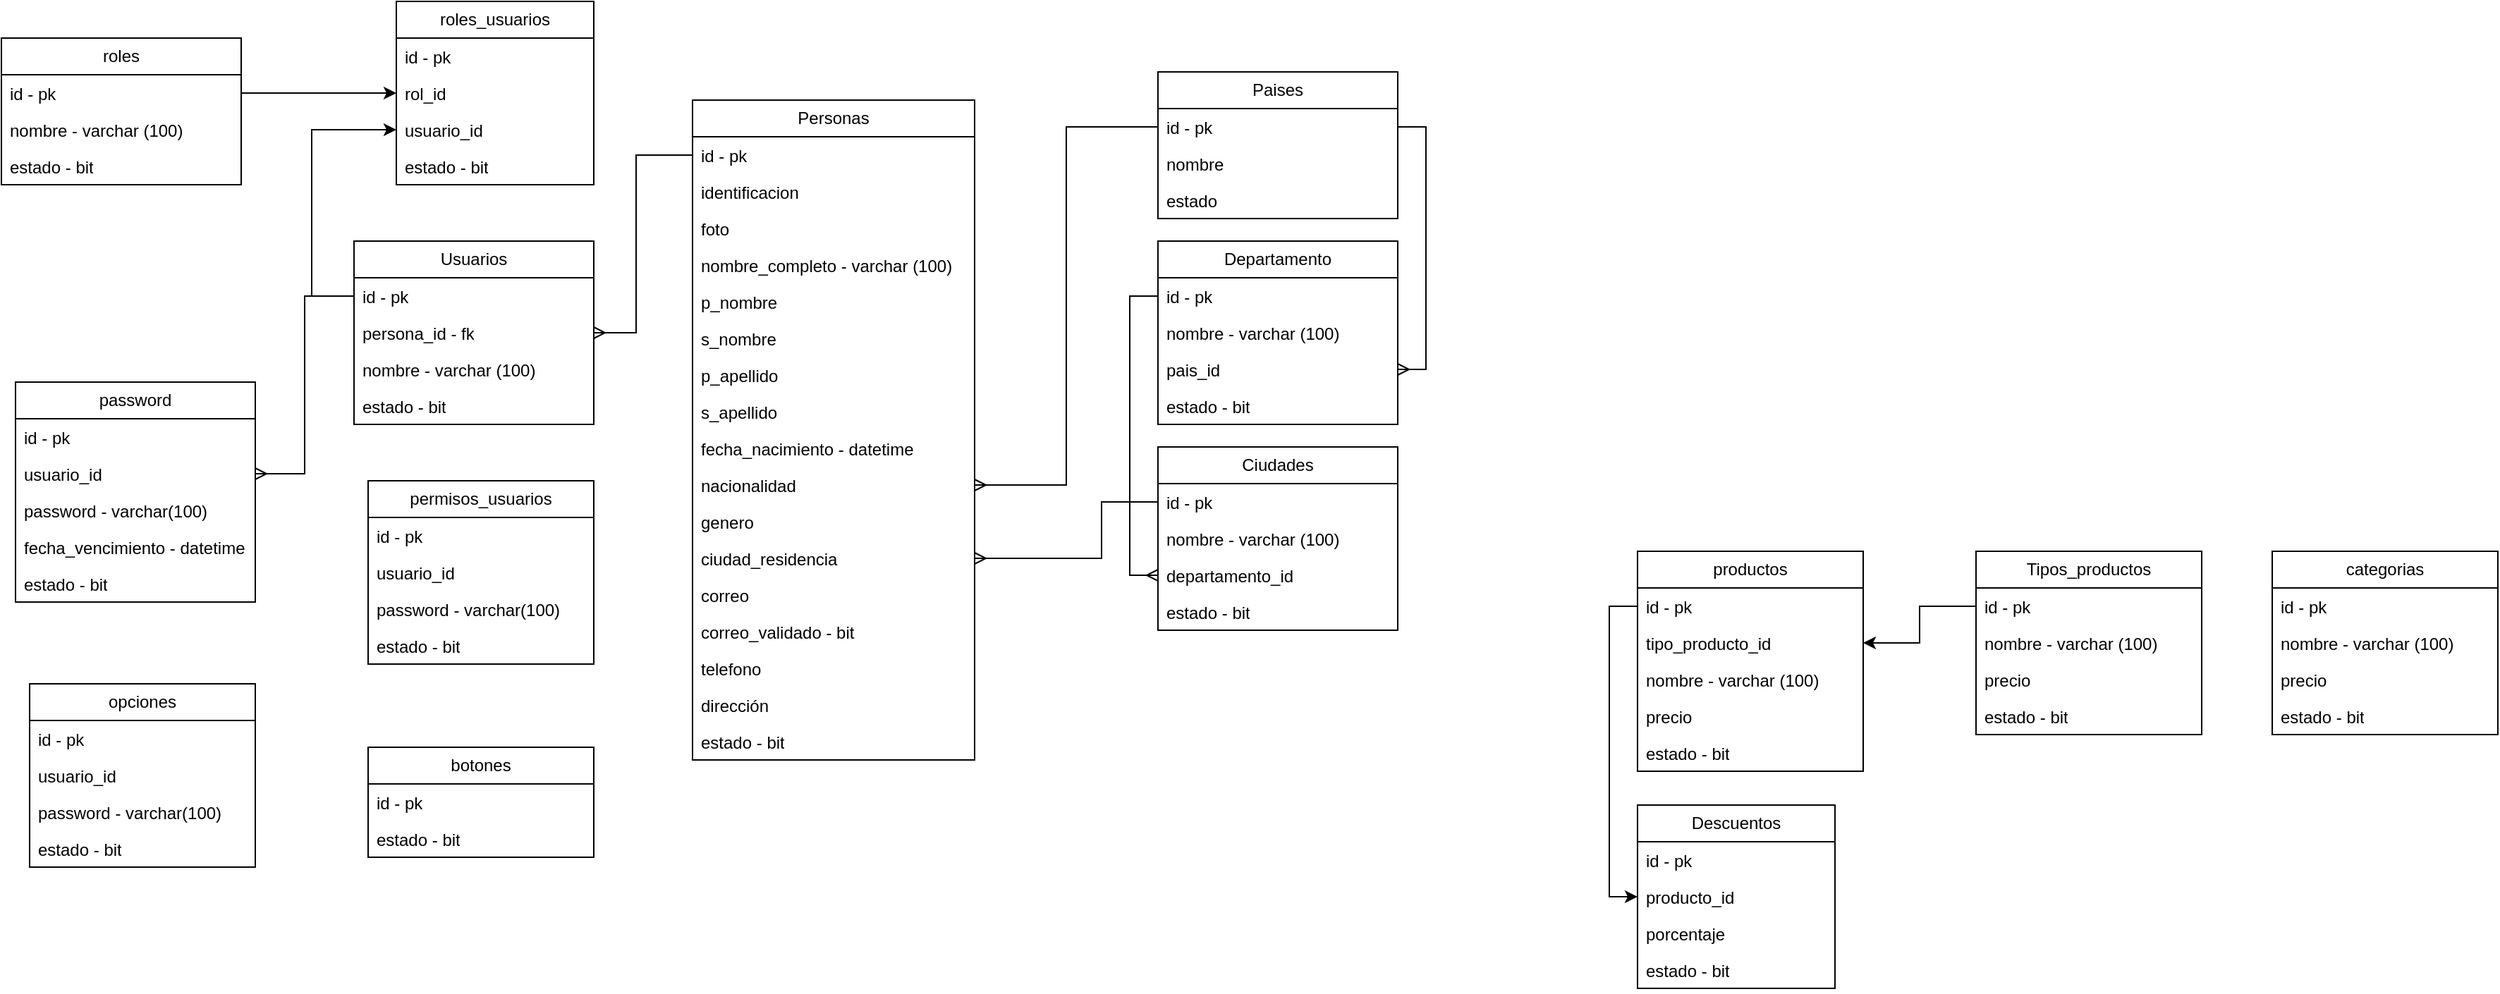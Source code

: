 <mxfile version="24.0.7" type="github">
  <diagram id="R2lEEEUBdFMjLlhIrx00" name="Page-1">
    <mxGraphModel dx="1791" dy="441" grid="1" gridSize="10" guides="1" tooltips="1" connect="1" arrows="1" fold="1" page="1" pageScale="1" pageWidth="850" pageHeight="1100" math="0" shadow="0" extFonts="Permanent Marker^https://fonts.googleapis.com/css?family=Permanent+Marker">
      <root>
        <mxCell id="0" />
        <mxCell id="1" parent="0" />
        <mxCell id="R0sUS7D7LVxIFOStDkQL-1" value="Usuarios" style="swimlane;fontStyle=0;childLayout=stackLayout;horizontal=1;startSize=26;fillColor=none;horizontalStack=0;resizeParent=1;resizeParentMax=0;resizeLast=0;collapsible=1;marginBottom=0;whiteSpace=wrap;html=1;" parent="1" vertex="1">
          <mxGeometry x="90" y="230" width="170" height="130" as="geometry" />
        </mxCell>
        <mxCell id="R0sUS7D7LVxIFOStDkQL-2" value="id - pk&amp;nbsp;" style="text;strokeColor=none;fillColor=none;align=left;verticalAlign=top;spacingLeft=4;spacingRight=4;overflow=hidden;rotatable=0;points=[[0,0.5],[1,0.5]];portConstraint=eastwest;whiteSpace=wrap;html=1;" parent="R0sUS7D7LVxIFOStDkQL-1" vertex="1">
          <mxGeometry y="26" width="170" height="26" as="geometry" />
        </mxCell>
        <mxCell id="R0sUS7D7LVxIFOStDkQL-13" value="persona_id - fk" style="text;strokeColor=none;fillColor=none;align=left;verticalAlign=top;spacingLeft=4;spacingRight=4;overflow=hidden;rotatable=0;points=[[0,0.5],[1,0.5]];portConstraint=eastwest;whiteSpace=wrap;html=1;" parent="R0sUS7D7LVxIFOStDkQL-1" vertex="1">
          <mxGeometry y="52" width="170" height="26" as="geometry" />
        </mxCell>
        <mxCell id="R0sUS7D7LVxIFOStDkQL-3" value="nombre - varchar (100&lt;span style=&quot;background-color: initial;&quot;&gt;)&lt;/span&gt;" style="text;strokeColor=none;fillColor=none;align=left;verticalAlign=top;spacingLeft=4;spacingRight=4;overflow=hidden;rotatable=0;points=[[0,0.5],[1,0.5]];portConstraint=eastwest;whiteSpace=wrap;html=1;" parent="R0sUS7D7LVxIFOStDkQL-1" vertex="1">
          <mxGeometry y="78" width="170" height="26" as="geometry" />
        </mxCell>
        <mxCell id="R0sUS7D7LVxIFOStDkQL-5" value="estado - bit" style="text;strokeColor=none;fillColor=none;align=left;verticalAlign=top;spacingLeft=4;spacingRight=4;overflow=hidden;rotatable=0;points=[[0,0.5],[1,0.5]];portConstraint=eastwest;whiteSpace=wrap;html=1;" parent="R0sUS7D7LVxIFOStDkQL-1" vertex="1">
          <mxGeometry y="104" width="170" height="26" as="geometry" />
        </mxCell>
        <mxCell id="R0sUS7D7LVxIFOStDkQL-6" value="Personas" style="swimlane;fontStyle=0;childLayout=stackLayout;horizontal=1;startSize=26;fillColor=none;horizontalStack=0;resizeParent=1;resizeParentMax=0;resizeLast=0;collapsible=1;marginBottom=0;whiteSpace=wrap;html=1;" parent="1" vertex="1">
          <mxGeometry x="330" y="130" width="200" height="468" as="geometry" />
        </mxCell>
        <mxCell id="R0sUS7D7LVxIFOStDkQL-7" value="id - pk&amp;nbsp;" style="text;strokeColor=none;fillColor=none;align=left;verticalAlign=top;spacingLeft=4;spacingRight=4;overflow=hidden;rotatable=0;points=[[0,0.5],[1,0.5]];portConstraint=eastwest;whiteSpace=wrap;html=1;" parent="R0sUS7D7LVxIFOStDkQL-6" vertex="1">
          <mxGeometry y="26" width="200" height="26" as="geometry" />
        </mxCell>
        <mxCell id="R0sUS7D7LVxIFOStDkQL-17" value="identificacion" style="text;strokeColor=none;fillColor=none;align=left;verticalAlign=top;spacingLeft=4;spacingRight=4;overflow=hidden;rotatable=0;points=[[0,0.5],[1,0.5]];portConstraint=eastwest;whiteSpace=wrap;html=1;" parent="R0sUS7D7LVxIFOStDkQL-6" vertex="1">
          <mxGeometry y="52" width="200" height="26" as="geometry" />
        </mxCell>
        <mxCell id="R0sUS7D7LVxIFOStDkQL-62" value="foto" style="text;strokeColor=none;fillColor=none;align=left;verticalAlign=top;spacingLeft=4;spacingRight=4;overflow=hidden;rotatable=0;points=[[0,0.5],[1,0.5]];portConstraint=eastwest;whiteSpace=wrap;html=1;" parent="R0sUS7D7LVxIFOStDkQL-6" vertex="1">
          <mxGeometry y="78" width="200" height="26" as="geometry" />
        </mxCell>
        <mxCell id="R0sUS7D7LVxIFOStDkQL-8" value="nombre_completo - varchar (100&lt;span style=&quot;background-color: initial;&quot;&gt;)&lt;/span&gt;" style="text;strokeColor=none;fillColor=none;align=left;verticalAlign=top;spacingLeft=4;spacingRight=4;overflow=hidden;rotatable=0;points=[[0,0.5],[1,0.5]];portConstraint=eastwest;whiteSpace=wrap;html=1;" parent="R0sUS7D7LVxIFOStDkQL-6" vertex="1">
          <mxGeometry y="104" width="200" height="26" as="geometry" />
        </mxCell>
        <mxCell id="R0sUS7D7LVxIFOStDkQL-64" value="p_nombre&amp;nbsp;" style="text;strokeColor=none;fillColor=none;align=left;verticalAlign=top;spacingLeft=4;spacingRight=4;overflow=hidden;rotatable=0;points=[[0,0.5],[1,0.5]];portConstraint=eastwest;whiteSpace=wrap;html=1;" parent="R0sUS7D7LVxIFOStDkQL-6" vertex="1">
          <mxGeometry y="130" width="200" height="26" as="geometry" />
        </mxCell>
        <mxCell id="R0sUS7D7LVxIFOStDkQL-65" value="s_nombre" style="text;strokeColor=none;fillColor=none;align=left;verticalAlign=top;spacingLeft=4;spacingRight=4;overflow=hidden;rotatable=0;points=[[0,0.5],[1,0.5]];portConstraint=eastwest;whiteSpace=wrap;html=1;" parent="R0sUS7D7LVxIFOStDkQL-6" vertex="1">
          <mxGeometry y="156" width="200" height="26" as="geometry" />
        </mxCell>
        <mxCell id="R0sUS7D7LVxIFOStDkQL-66" value="p_apellido" style="text;strokeColor=none;fillColor=none;align=left;verticalAlign=top;spacingLeft=4;spacingRight=4;overflow=hidden;rotatable=0;points=[[0,0.5],[1,0.5]];portConstraint=eastwest;whiteSpace=wrap;html=1;" parent="R0sUS7D7LVxIFOStDkQL-6" vertex="1">
          <mxGeometry y="182" width="200" height="26" as="geometry" />
        </mxCell>
        <mxCell id="R0sUS7D7LVxIFOStDkQL-67" value="s_apellido" style="text;strokeColor=none;fillColor=none;align=left;verticalAlign=top;spacingLeft=4;spacingRight=4;overflow=hidden;rotatable=0;points=[[0,0.5],[1,0.5]];portConstraint=eastwest;whiteSpace=wrap;html=1;" parent="R0sUS7D7LVxIFOStDkQL-6" vertex="1">
          <mxGeometry y="208" width="200" height="26" as="geometry" />
        </mxCell>
        <mxCell id="R0sUS7D7LVxIFOStDkQL-9" value="fecha_nacimiento - datetime" style="text;strokeColor=none;fillColor=none;align=left;verticalAlign=top;spacingLeft=4;spacingRight=4;overflow=hidden;rotatable=0;points=[[0,0.5],[1,0.5]];portConstraint=eastwest;whiteSpace=wrap;html=1;" parent="R0sUS7D7LVxIFOStDkQL-6" vertex="1">
          <mxGeometry y="234" width="200" height="26" as="geometry" />
        </mxCell>
        <mxCell id="R0sUS7D7LVxIFOStDkQL-20" value="&lt;div&gt;nacionalidad&lt;/div&gt;" style="text;strokeColor=none;fillColor=none;align=left;verticalAlign=top;spacingLeft=4;spacingRight=4;overflow=hidden;rotatable=0;points=[[0,0.5],[1,0.5]];portConstraint=eastwest;whiteSpace=wrap;html=1;" parent="R0sUS7D7LVxIFOStDkQL-6" vertex="1">
          <mxGeometry y="260" width="200" height="26" as="geometry" />
        </mxCell>
        <mxCell id="R0sUS7D7LVxIFOStDkQL-18" value="genero" style="text;strokeColor=none;fillColor=none;align=left;verticalAlign=top;spacingLeft=4;spacingRight=4;overflow=hidden;rotatable=0;points=[[0,0.5],[1,0.5]];portConstraint=eastwest;whiteSpace=wrap;html=1;" parent="R0sUS7D7LVxIFOStDkQL-6" vertex="1">
          <mxGeometry y="286" width="200" height="26" as="geometry" />
        </mxCell>
        <mxCell id="R0sUS7D7LVxIFOStDkQL-19" value="ciudad_residencia&lt;div&gt;&lt;br&gt;&lt;/div&gt;" style="text;strokeColor=none;fillColor=none;align=left;verticalAlign=top;spacingLeft=4;spacingRight=4;overflow=hidden;rotatable=0;points=[[0,0.5],[1,0.5]];portConstraint=eastwest;whiteSpace=wrap;html=1;" parent="R0sUS7D7LVxIFOStDkQL-6" vertex="1">
          <mxGeometry y="312" width="200" height="26" as="geometry" />
        </mxCell>
        <mxCell id="R0sUS7D7LVxIFOStDkQL-15" value="correo" style="text;strokeColor=none;fillColor=none;align=left;verticalAlign=top;spacingLeft=4;spacingRight=4;overflow=hidden;rotatable=0;points=[[0,0.5],[1,0.5]];portConstraint=eastwest;whiteSpace=wrap;html=1;" parent="R0sUS7D7LVxIFOStDkQL-6" vertex="1">
          <mxGeometry y="338" width="200" height="26" as="geometry" />
        </mxCell>
        <mxCell id="R0sUS7D7LVxIFOStDkQL-90" value="correo_validado - bit" style="text;strokeColor=none;fillColor=none;align=left;verticalAlign=top;spacingLeft=4;spacingRight=4;overflow=hidden;rotatable=0;points=[[0,0.5],[1,0.5]];portConstraint=eastwest;whiteSpace=wrap;html=1;" parent="R0sUS7D7LVxIFOStDkQL-6" vertex="1">
          <mxGeometry y="364" width="200" height="26" as="geometry" />
        </mxCell>
        <mxCell id="R0sUS7D7LVxIFOStDkQL-10" value="telefono" style="text;strokeColor=none;fillColor=none;align=left;verticalAlign=top;spacingLeft=4;spacingRight=4;overflow=hidden;rotatable=0;points=[[0,0.5],[1,0.5]];portConstraint=eastwest;whiteSpace=wrap;html=1;" parent="R0sUS7D7LVxIFOStDkQL-6" vertex="1">
          <mxGeometry y="390" width="200" height="26" as="geometry" />
        </mxCell>
        <mxCell id="R0sUS7D7LVxIFOStDkQL-16" value="dirección" style="text;strokeColor=none;fillColor=none;align=left;verticalAlign=top;spacingLeft=4;spacingRight=4;overflow=hidden;rotatable=0;points=[[0,0.5],[1,0.5]];portConstraint=eastwest;whiteSpace=wrap;html=1;" parent="R0sUS7D7LVxIFOStDkQL-6" vertex="1">
          <mxGeometry y="416" width="200" height="26" as="geometry" />
        </mxCell>
        <mxCell id="R0sUS7D7LVxIFOStDkQL-11" value="estado - bit" style="text;strokeColor=none;fillColor=none;align=left;verticalAlign=top;spacingLeft=4;spacingRight=4;overflow=hidden;rotatable=0;points=[[0,0.5],[1,0.5]];portConstraint=eastwest;whiteSpace=wrap;html=1;" parent="R0sUS7D7LVxIFOStDkQL-6" vertex="1">
          <mxGeometry y="442" width="200" height="26" as="geometry" />
        </mxCell>
        <mxCell id="R0sUS7D7LVxIFOStDkQL-14" style="edgeStyle=orthogonalEdgeStyle;rounded=0;orthogonalLoop=1;jettySize=auto;html=1;entryX=1;entryY=0.5;entryDx=0;entryDy=0;endArrow=ERmany;endFill=0;" parent="1" source="R0sUS7D7LVxIFOStDkQL-7" target="R0sUS7D7LVxIFOStDkQL-13" edge="1">
          <mxGeometry relative="1" as="geometry">
            <Array as="points">
              <mxPoint x="290" y="169" />
              <mxPoint x="290" y="295" />
            </Array>
          </mxGeometry>
        </mxCell>
        <mxCell id="R0sUS7D7LVxIFOStDkQL-21" value="Paises" style="swimlane;fontStyle=0;childLayout=stackLayout;horizontal=1;startSize=26;fillColor=none;horizontalStack=0;resizeParent=1;resizeParentMax=0;resizeLast=0;collapsible=1;marginBottom=0;whiteSpace=wrap;html=1;" parent="1" vertex="1">
          <mxGeometry x="660" y="110" width="170" height="104" as="geometry" />
        </mxCell>
        <mxCell id="R0sUS7D7LVxIFOStDkQL-22" value="id - pk&amp;nbsp;" style="text;strokeColor=none;fillColor=none;align=left;verticalAlign=top;spacingLeft=4;spacingRight=4;overflow=hidden;rotatable=0;points=[[0,0.5],[1,0.5]];portConstraint=eastwest;whiteSpace=wrap;html=1;" parent="R0sUS7D7LVxIFOStDkQL-21" vertex="1">
          <mxGeometry y="26" width="170" height="26" as="geometry" />
        </mxCell>
        <mxCell id="R0sUS7D7LVxIFOStDkQL-23" value="nombre" style="text;strokeColor=none;fillColor=none;align=left;verticalAlign=top;spacingLeft=4;spacingRight=4;overflow=hidden;rotatable=0;points=[[0,0.5],[1,0.5]];portConstraint=eastwest;whiteSpace=wrap;html=1;" parent="R0sUS7D7LVxIFOStDkQL-21" vertex="1">
          <mxGeometry y="52" width="170" height="26" as="geometry" />
        </mxCell>
        <mxCell id="R0sUS7D7LVxIFOStDkQL-24" value="estado" style="text;strokeColor=none;fillColor=none;align=left;verticalAlign=top;spacingLeft=4;spacingRight=4;overflow=hidden;rotatable=0;points=[[0,0.5],[1,0.5]];portConstraint=eastwest;whiteSpace=wrap;html=1;" parent="R0sUS7D7LVxIFOStDkQL-21" vertex="1">
          <mxGeometry y="78" width="170" height="26" as="geometry" />
        </mxCell>
        <mxCell id="R0sUS7D7LVxIFOStDkQL-39" value="Departamento" style="swimlane;fontStyle=0;childLayout=stackLayout;horizontal=1;startSize=26;fillColor=none;horizontalStack=0;resizeParent=1;resizeParentMax=0;resizeLast=0;collapsible=1;marginBottom=0;whiteSpace=wrap;html=1;" parent="1" vertex="1">
          <mxGeometry x="660" y="230" width="170" height="130" as="geometry" />
        </mxCell>
        <mxCell id="R0sUS7D7LVxIFOStDkQL-40" value="id - pk&amp;nbsp;" style="text;strokeColor=none;fillColor=none;align=left;verticalAlign=top;spacingLeft=4;spacingRight=4;overflow=hidden;rotatable=0;points=[[0,0.5],[1,0.5]];portConstraint=eastwest;whiteSpace=wrap;html=1;" parent="R0sUS7D7LVxIFOStDkQL-39" vertex="1">
          <mxGeometry y="26" width="170" height="26" as="geometry" />
        </mxCell>
        <mxCell id="R0sUS7D7LVxIFOStDkQL-42" value="nombre - varchar (100&lt;span style=&quot;background-color: initial;&quot;&gt;)&lt;/span&gt;" style="text;strokeColor=none;fillColor=none;align=left;verticalAlign=top;spacingLeft=4;spacingRight=4;overflow=hidden;rotatable=0;points=[[0,0.5],[1,0.5]];portConstraint=eastwest;whiteSpace=wrap;html=1;" parent="R0sUS7D7LVxIFOStDkQL-39" vertex="1">
          <mxGeometry y="52" width="170" height="26" as="geometry" />
        </mxCell>
        <mxCell id="R0sUS7D7LVxIFOStDkQL-43" value="pais_id" style="text;strokeColor=none;fillColor=none;align=left;verticalAlign=top;spacingLeft=4;spacingRight=4;overflow=hidden;rotatable=0;points=[[0,0.5],[1,0.5]];portConstraint=eastwest;whiteSpace=wrap;html=1;" parent="R0sUS7D7LVxIFOStDkQL-39" vertex="1">
          <mxGeometry y="78" width="170" height="26" as="geometry" />
        </mxCell>
        <mxCell id="R0sUS7D7LVxIFOStDkQL-44" value="estado - bit" style="text;strokeColor=none;fillColor=none;align=left;verticalAlign=top;spacingLeft=4;spacingRight=4;overflow=hidden;rotatable=0;points=[[0,0.5],[1,0.5]];portConstraint=eastwest;whiteSpace=wrap;html=1;" parent="R0sUS7D7LVxIFOStDkQL-39" vertex="1">
          <mxGeometry y="104" width="170" height="26" as="geometry" />
        </mxCell>
        <mxCell id="R0sUS7D7LVxIFOStDkQL-45" value="Tipos_productos" style="swimlane;fontStyle=0;childLayout=stackLayout;horizontal=1;startSize=26;fillColor=none;horizontalStack=0;resizeParent=1;resizeParentMax=0;resizeLast=0;collapsible=1;marginBottom=0;whiteSpace=wrap;html=1;" parent="1" vertex="1">
          <mxGeometry x="1240" y="450" width="160" height="130" as="geometry" />
        </mxCell>
        <mxCell id="R0sUS7D7LVxIFOStDkQL-46" value="id - pk&amp;nbsp;" style="text;strokeColor=none;fillColor=none;align=left;verticalAlign=top;spacingLeft=4;spacingRight=4;overflow=hidden;rotatable=0;points=[[0,0.5],[1,0.5]];portConstraint=eastwest;whiteSpace=wrap;html=1;" parent="R0sUS7D7LVxIFOStDkQL-45" vertex="1">
          <mxGeometry y="26" width="160" height="26" as="geometry" />
        </mxCell>
        <mxCell id="R0sUS7D7LVxIFOStDkQL-48" value="nombre - varchar (100&lt;span style=&quot;background-color: initial;&quot;&gt;)&lt;/span&gt;" style="text;strokeColor=none;fillColor=none;align=left;verticalAlign=top;spacingLeft=4;spacingRight=4;overflow=hidden;rotatable=0;points=[[0,0.5],[1,0.5]];portConstraint=eastwest;whiteSpace=wrap;html=1;" parent="R0sUS7D7LVxIFOStDkQL-45" vertex="1">
          <mxGeometry y="52" width="160" height="26" as="geometry" />
        </mxCell>
        <mxCell id="R0sUS7D7LVxIFOStDkQL-49" value="precio" style="text;strokeColor=none;fillColor=none;align=left;verticalAlign=top;spacingLeft=4;spacingRight=4;overflow=hidden;rotatable=0;points=[[0,0.5],[1,0.5]];portConstraint=eastwest;whiteSpace=wrap;html=1;" parent="R0sUS7D7LVxIFOStDkQL-45" vertex="1">
          <mxGeometry y="78" width="160" height="26" as="geometry" />
        </mxCell>
        <mxCell id="R0sUS7D7LVxIFOStDkQL-50" value="estado - bit" style="text;strokeColor=none;fillColor=none;align=left;verticalAlign=top;spacingLeft=4;spacingRight=4;overflow=hidden;rotatable=0;points=[[0,0.5],[1,0.5]];portConstraint=eastwest;whiteSpace=wrap;html=1;" parent="R0sUS7D7LVxIFOStDkQL-45" vertex="1">
          <mxGeometry y="104" width="160" height="26" as="geometry" />
        </mxCell>
        <mxCell id="R0sUS7D7LVxIFOStDkQL-51" value="Ciudades" style="swimlane;fontStyle=0;childLayout=stackLayout;horizontal=1;startSize=26;fillColor=none;horizontalStack=0;resizeParent=1;resizeParentMax=0;resizeLast=0;collapsible=1;marginBottom=0;whiteSpace=wrap;html=1;" parent="1" vertex="1">
          <mxGeometry x="660" y="376" width="170" height="130" as="geometry" />
        </mxCell>
        <mxCell id="R0sUS7D7LVxIFOStDkQL-52" value="id - pk&amp;nbsp;" style="text;strokeColor=none;fillColor=none;align=left;verticalAlign=top;spacingLeft=4;spacingRight=4;overflow=hidden;rotatable=0;points=[[0,0.5],[1,0.5]];portConstraint=eastwest;whiteSpace=wrap;html=1;" parent="R0sUS7D7LVxIFOStDkQL-51" vertex="1">
          <mxGeometry y="26" width="170" height="26" as="geometry" />
        </mxCell>
        <mxCell id="R0sUS7D7LVxIFOStDkQL-54" value="nombre - varchar (100&lt;span style=&quot;background-color: initial;&quot;&gt;)&lt;/span&gt;" style="text;strokeColor=none;fillColor=none;align=left;verticalAlign=top;spacingLeft=4;spacingRight=4;overflow=hidden;rotatable=0;points=[[0,0.5],[1,0.5]];portConstraint=eastwest;whiteSpace=wrap;html=1;" parent="R0sUS7D7LVxIFOStDkQL-51" vertex="1">
          <mxGeometry y="52" width="170" height="26" as="geometry" />
        </mxCell>
        <mxCell id="R0sUS7D7LVxIFOStDkQL-55" value="departamento_id" style="text;strokeColor=none;fillColor=none;align=left;verticalAlign=top;spacingLeft=4;spacingRight=4;overflow=hidden;rotatable=0;points=[[0,0.5],[1,0.5]];portConstraint=eastwest;whiteSpace=wrap;html=1;" parent="R0sUS7D7LVxIFOStDkQL-51" vertex="1">
          <mxGeometry y="78" width="170" height="26" as="geometry" />
        </mxCell>
        <mxCell id="R0sUS7D7LVxIFOStDkQL-56" value="estado - bit" style="text;strokeColor=none;fillColor=none;align=left;verticalAlign=top;spacingLeft=4;spacingRight=4;overflow=hidden;rotatable=0;points=[[0,0.5],[1,0.5]];portConstraint=eastwest;whiteSpace=wrap;html=1;" parent="R0sUS7D7LVxIFOStDkQL-51" vertex="1">
          <mxGeometry y="104" width="170" height="26" as="geometry" />
        </mxCell>
        <mxCell id="R0sUS7D7LVxIFOStDkQL-58" style="edgeStyle=orthogonalEdgeStyle;rounded=0;orthogonalLoop=1;jettySize=auto;html=1;entryX=1;entryY=0.5;entryDx=0;entryDy=0;endArrow=ERmany;endFill=0;" parent="1" source="R0sUS7D7LVxIFOStDkQL-22" target="R0sUS7D7LVxIFOStDkQL-43" edge="1">
          <mxGeometry relative="1" as="geometry">
            <Array as="points">
              <mxPoint x="850" y="149" />
              <mxPoint x="850" y="321" />
            </Array>
          </mxGeometry>
        </mxCell>
        <mxCell id="R0sUS7D7LVxIFOStDkQL-59" style="edgeStyle=orthogonalEdgeStyle;rounded=0;orthogonalLoop=1;jettySize=auto;html=1;entryX=0;entryY=0.5;entryDx=0;entryDy=0;endArrow=ERmany;endFill=0;" parent="1" source="R0sUS7D7LVxIFOStDkQL-40" target="R0sUS7D7LVxIFOStDkQL-55" edge="1">
          <mxGeometry relative="1" as="geometry" />
        </mxCell>
        <mxCell id="R0sUS7D7LVxIFOStDkQL-60" style="edgeStyle=orthogonalEdgeStyle;rounded=0;orthogonalLoop=1;jettySize=auto;html=1;entryX=1;entryY=0.5;entryDx=0;entryDy=0;endArrow=ERmany;endFill=0;" parent="1" source="R0sUS7D7LVxIFOStDkQL-22" target="R0sUS7D7LVxIFOStDkQL-20" edge="1">
          <mxGeometry relative="1" as="geometry" />
        </mxCell>
        <mxCell id="R0sUS7D7LVxIFOStDkQL-61" style="edgeStyle=orthogonalEdgeStyle;rounded=0;orthogonalLoop=1;jettySize=auto;html=1;entryX=1;entryY=0.5;entryDx=0;entryDy=0;endArrow=ERmany;endFill=0;" parent="1" source="R0sUS7D7LVxIFOStDkQL-52" target="R0sUS7D7LVxIFOStDkQL-19" edge="1">
          <mxGeometry relative="1" as="geometry">
            <Array as="points">
              <mxPoint x="620" y="415" />
              <mxPoint x="620" y="455" />
            </Array>
          </mxGeometry>
        </mxCell>
        <mxCell id="R0sUS7D7LVxIFOStDkQL-69" value="password" style="swimlane;fontStyle=0;childLayout=stackLayout;horizontal=1;startSize=26;fillColor=none;horizontalStack=0;resizeParent=1;resizeParentMax=0;resizeLast=0;collapsible=1;marginBottom=0;whiteSpace=wrap;html=1;" parent="1" vertex="1">
          <mxGeometry x="-150" y="330" width="170" height="156" as="geometry" />
        </mxCell>
        <mxCell id="R0sUS7D7LVxIFOStDkQL-70" value="id - pk&amp;nbsp;" style="text;strokeColor=none;fillColor=none;align=left;verticalAlign=top;spacingLeft=4;spacingRight=4;overflow=hidden;rotatable=0;points=[[0,0.5],[1,0.5]];portConstraint=eastwest;whiteSpace=wrap;html=1;" parent="R0sUS7D7LVxIFOStDkQL-69" vertex="1">
          <mxGeometry y="26" width="170" height="26" as="geometry" />
        </mxCell>
        <mxCell id="R0sUS7D7LVxIFOStDkQL-71" value="usuario_id" style="text;strokeColor=none;fillColor=none;align=left;verticalAlign=top;spacingLeft=4;spacingRight=4;overflow=hidden;rotatable=0;points=[[0,0.5],[1,0.5]];portConstraint=eastwest;whiteSpace=wrap;html=1;" parent="R0sUS7D7LVxIFOStDkQL-69" vertex="1">
          <mxGeometry y="52" width="170" height="26" as="geometry" />
        </mxCell>
        <mxCell id="R0sUS7D7LVxIFOStDkQL-73" value="password - varchar(100)" style="text;strokeColor=none;fillColor=none;align=left;verticalAlign=top;spacingLeft=4;spacingRight=4;overflow=hidden;rotatable=0;points=[[0,0.5],[1,0.5]];portConstraint=eastwest;whiteSpace=wrap;html=1;" parent="R0sUS7D7LVxIFOStDkQL-69" vertex="1">
          <mxGeometry y="78" width="170" height="26" as="geometry" />
        </mxCell>
        <mxCell id="R0sUS7D7LVxIFOStDkQL-76" value="fecha_vencimiento - datetime" style="text;strokeColor=none;fillColor=none;align=left;verticalAlign=top;spacingLeft=4;spacingRight=4;overflow=hidden;rotatable=0;points=[[0,0.5],[1,0.5]];portConstraint=eastwest;whiteSpace=wrap;html=1;" parent="R0sUS7D7LVxIFOStDkQL-69" vertex="1">
          <mxGeometry y="104" width="170" height="26" as="geometry" />
        </mxCell>
        <mxCell id="R0sUS7D7LVxIFOStDkQL-74" value="estado - bit" style="text;strokeColor=none;fillColor=none;align=left;verticalAlign=top;spacingLeft=4;spacingRight=4;overflow=hidden;rotatable=0;points=[[0,0.5],[1,0.5]];portConstraint=eastwest;whiteSpace=wrap;html=1;" parent="R0sUS7D7LVxIFOStDkQL-69" vertex="1">
          <mxGeometry y="130" width="170" height="26" as="geometry" />
        </mxCell>
        <mxCell id="R0sUS7D7LVxIFOStDkQL-75" style="edgeStyle=orthogonalEdgeStyle;rounded=0;orthogonalLoop=1;jettySize=auto;html=1;entryX=1;entryY=0.5;entryDx=0;entryDy=0;endArrow=ERmany;endFill=0;" parent="1" source="R0sUS7D7LVxIFOStDkQL-2" target="R0sUS7D7LVxIFOStDkQL-71" edge="1">
          <mxGeometry relative="1" as="geometry" />
        </mxCell>
        <mxCell id="R0sUS7D7LVxIFOStDkQL-77" value="roles" style="swimlane;fontStyle=0;childLayout=stackLayout;horizontal=1;startSize=26;fillColor=none;horizontalStack=0;resizeParent=1;resizeParentMax=0;resizeLast=0;collapsible=1;marginBottom=0;whiteSpace=wrap;html=1;" parent="1" vertex="1">
          <mxGeometry x="-160" y="86" width="170" height="104" as="geometry" />
        </mxCell>
        <mxCell id="R0sUS7D7LVxIFOStDkQL-78" value="id - pk&amp;nbsp;" style="text;strokeColor=none;fillColor=none;align=left;verticalAlign=top;spacingLeft=4;spacingRight=4;overflow=hidden;rotatable=0;points=[[0,0.5],[1,0.5]];portConstraint=eastwest;whiteSpace=wrap;html=1;" parent="R0sUS7D7LVxIFOStDkQL-77" vertex="1">
          <mxGeometry y="26" width="170" height="26" as="geometry" />
        </mxCell>
        <mxCell id="R0sUS7D7LVxIFOStDkQL-80" value="nombre - varchar (100&lt;span style=&quot;background-color: initial;&quot;&gt;)&lt;/span&gt;" style="text;strokeColor=none;fillColor=none;align=left;verticalAlign=top;spacingLeft=4;spacingRight=4;overflow=hidden;rotatable=0;points=[[0,0.5],[1,0.5]];portConstraint=eastwest;whiteSpace=wrap;html=1;" parent="R0sUS7D7LVxIFOStDkQL-77" vertex="1">
          <mxGeometry y="52" width="170" height="26" as="geometry" />
        </mxCell>
        <mxCell id="R0sUS7D7LVxIFOStDkQL-81" value="estado - bit" style="text;strokeColor=none;fillColor=none;align=left;verticalAlign=top;spacingLeft=4;spacingRight=4;overflow=hidden;rotatable=0;points=[[0,0.5],[1,0.5]];portConstraint=eastwest;whiteSpace=wrap;html=1;" parent="R0sUS7D7LVxIFOStDkQL-77" vertex="1">
          <mxGeometry y="78" width="170" height="26" as="geometry" />
        </mxCell>
        <mxCell id="R0sUS7D7LVxIFOStDkQL-82" value="roles_usuarios" style="swimlane;fontStyle=0;childLayout=stackLayout;horizontal=1;startSize=26;fillColor=none;horizontalStack=0;resizeParent=1;resizeParentMax=0;resizeLast=0;collapsible=1;marginBottom=0;whiteSpace=wrap;html=1;" parent="1" vertex="1">
          <mxGeometry x="120" y="60" width="140" height="130" as="geometry" />
        </mxCell>
        <mxCell id="R0sUS7D7LVxIFOStDkQL-83" value="id - pk&amp;nbsp;" style="text;strokeColor=none;fillColor=none;align=left;verticalAlign=top;spacingLeft=4;spacingRight=4;overflow=hidden;rotatable=0;points=[[0,0.5],[1,0.5]];portConstraint=eastwest;whiteSpace=wrap;html=1;" parent="R0sUS7D7LVxIFOStDkQL-82" vertex="1">
          <mxGeometry y="26" width="140" height="26" as="geometry" />
        </mxCell>
        <mxCell id="R0sUS7D7LVxIFOStDkQL-84" value="rol_id" style="text;strokeColor=none;fillColor=none;align=left;verticalAlign=top;spacingLeft=4;spacingRight=4;overflow=hidden;rotatable=0;points=[[0,0.5],[1,0.5]];portConstraint=eastwest;whiteSpace=wrap;html=1;" parent="R0sUS7D7LVxIFOStDkQL-82" vertex="1">
          <mxGeometry y="52" width="140" height="26" as="geometry" />
        </mxCell>
        <mxCell id="R0sUS7D7LVxIFOStDkQL-87" value="usuario_id" style="text;strokeColor=none;fillColor=none;align=left;verticalAlign=top;spacingLeft=4;spacingRight=4;overflow=hidden;rotatable=0;points=[[0,0.5],[1,0.5]];portConstraint=eastwest;whiteSpace=wrap;html=1;" parent="R0sUS7D7LVxIFOStDkQL-82" vertex="1">
          <mxGeometry y="78" width="140" height="26" as="geometry" />
        </mxCell>
        <mxCell id="R0sUS7D7LVxIFOStDkQL-86" value="estado - bit" style="text;strokeColor=none;fillColor=none;align=left;verticalAlign=top;spacingLeft=4;spacingRight=4;overflow=hidden;rotatable=0;points=[[0,0.5],[1,0.5]];portConstraint=eastwest;whiteSpace=wrap;html=1;" parent="R0sUS7D7LVxIFOStDkQL-82" vertex="1">
          <mxGeometry y="104" width="140" height="26" as="geometry" />
        </mxCell>
        <mxCell id="R0sUS7D7LVxIFOStDkQL-88" style="edgeStyle=orthogonalEdgeStyle;rounded=0;orthogonalLoop=1;jettySize=auto;html=1;entryX=0;entryY=0.5;entryDx=0;entryDy=0;" parent="1" source="R0sUS7D7LVxIFOStDkQL-78" target="R0sUS7D7LVxIFOStDkQL-84" edge="1">
          <mxGeometry relative="1" as="geometry" />
        </mxCell>
        <mxCell id="R0sUS7D7LVxIFOStDkQL-89" style="edgeStyle=orthogonalEdgeStyle;rounded=0;orthogonalLoop=1;jettySize=auto;html=1;entryX=0;entryY=0.5;entryDx=0;entryDy=0;" parent="1" source="R0sUS7D7LVxIFOStDkQL-2" target="R0sUS7D7LVxIFOStDkQL-87" edge="1">
          <mxGeometry relative="1" as="geometry">
            <Array as="points">
              <mxPoint x="60" y="269" />
              <mxPoint x="60" y="151" />
            </Array>
          </mxGeometry>
        </mxCell>
        <mxCell id="R0sUS7D7LVxIFOStDkQL-92" value="permisos_usuarios" style="swimlane;fontStyle=0;childLayout=stackLayout;horizontal=1;startSize=26;fillColor=none;horizontalStack=0;resizeParent=1;resizeParentMax=0;resizeLast=0;collapsible=1;marginBottom=0;whiteSpace=wrap;html=1;" parent="1" vertex="1">
          <mxGeometry x="100" y="400" width="160" height="130" as="geometry" />
        </mxCell>
        <mxCell id="R0sUS7D7LVxIFOStDkQL-93" value="id - pk&amp;nbsp;" style="text;strokeColor=none;fillColor=none;align=left;verticalAlign=top;spacingLeft=4;spacingRight=4;overflow=hidden;rotatable=0;points=[[0,0.5],[1,0.5]];portConstraint=eastwest;whiteSpace=wrap;html=1;" parent="R0sUS7D7LVxIFOStDkQL-92" vertex="1">
          <mxGeometry y="26" width="160" height="26" as="geometry" />
        </mxCell>
        <mxCell id="R0sUS7D7LVxIFOStDkQL-94" value="usuario_id" style="text;strokeColor=none;fillColor=none;align=left;verticalAlign=top;spacingLeft=4;spacingRight=4;overflow=hidden;rotatable=0;points=[[0,0.5],[1,0.5]];portConstraint=eastwest;whiteSpace=wrap;html=1;" parent="R0sUS7D7LVxIFOStDkQL-92" vertex="1">
          <mxGeometry y="52" width="160" height="26" as="geometry" />
        </mxCell>
        <mxCell id="R0sUS7D7LVxIFOStDkQL-95" value="password - varchar(100)" style="text;strokeColor=none;fillColor=none;align=left;verticalAlign=top;spacingLeft=4;spacingRight=4;overflow=hidden;rotatable=0;points=[[0,0.5],[1,0.5]];portConstraint=eastwest;whiteSpace=wrap;html=1;" parent="R0sUS7D7LVxIFOStDkQL-92" vertex="1">
          <mxGeometry y="78" width="160" height="26" as="geometry" />
        </mxCell>
        <mxCell id="R0sUS7D7LVxIFOStDkQL-97" value="estado - bit" style="text;strokeColor=none;fillColor=none;align=left;verticalAlign=top;spacingLeft=4;spacingRight=4;overflow=hidden;rotatable=0;points=[[0,0.5],[1,0.5]];portConstraint=eastwest;whiteSpace=wrap;html=1;" parent="R0sUS7D7LVxIFOStDkQL-92" vertex="1">
          <mxGeometry y="104" width="160" height="26" as="geometry" />
        </mxCell>
        <mxCell id="R0sUS7D7LVxIFOStDkQL-98" value="botones" style="swimlane;fontStyle=0;childLayout=stackLayout;horizontal=1;startSize=26;fillColor=none;horizontalStack=0;resizeParent=1;resizeParentMax=0;resizeLast=0;collapsible=1;marginBottom=0;whiteSpace=wrap;html=1;" parent="1" vertex="1">
          <mxGeometry x="100" y="589" width="160" height="78" as="geometry" />
        </mxCell>
        <mxCell id="R0sUS7D7LVxIFOStDkQL-99" value="id - pk&amp;nbsp;" style="text;strokeColor=none;fillColor=none;align=left;verticalAlign=top;spacingLeft=4;spacingRight=4;overflow=hidden;rotatable=0;points=[[0,0.5],[1,0.5]];portConstraint=eastwest;whiteSpace=wrap;html=1;" parent="R0sUS7D7LVxIFOStDkQL-98" vertex="1">
          <mxGeometry y="26" width="160" height="26" as="geometry" />
        </mxCell>
        <mxCell id="R0sUS7D7LVxIFOStDkQL-102" value="estado - bit" style="text;strokeColor=none;fillColor=none;align=left;verticalAlign=top;spacingLeft=4;spacingRight=4;overflow=hidden;rotatable=0;points=[[0,0.5],[1,0.5]];portConstraint=eastwest;whiteSpace=wrap;html=1;" parent="R0sUS7D7LVxIFOStDkQL-98" vertex="1">
          <mxGeometry y="52" width="160" height="26" as="geometry" />
        </mxCell>
        <mxCell id="R0sUS7D7LVxIFOStDkQL-103" value="opciones" style="swimlane;fontStyle=0;childLayout=stackLayout;horizontal=1;startSize=26;fillColor=none;horizontalStack=0;resizeParent=1;resizeParentMax=0;resizeLast=0;collapsible=1;marginBottom=0;whiteSpace=wrap;html=1;" parent="1" vertex="1">
          <mxGeometry x="-140" y="544" width="160" height="130" as="geometry" />
        </mxCell>
        <mxCell id="R0sUS7D7LVxIFOStDkQL-104" value="id - pk&amp;nbsp;" style="text;strokeColor=none;fillColor=none;align=left;verticalAlign=top;spacingLeft=4;spacingRight=4;overflow=hidden;rotatable=0;points=[[0,0.5],[1,0.5]];portConstraint=eastwest;whiteSpace=wrap;html=1;" parent="R0sUS7D7LVxIFOStDkQL-103" vertex="1">
          <mxGeometry y="26" width="160" height="26" as="geometry" />
        </mxCell>
        <mxCell id="R0sUS7D7LVxIFOStDkQL-105" value="usuario_id" style="text;strokeColor=none;fillColor=none;align=left;verticalAlign=top;spacingLeft=4;spacingRight=4;overflow=hidden;rotatable=0;points=[[0,0.5],[1,0.5]];portConstraint=eastwest;whiteSpace=wrap;html=1;" parent="R0sUS7D7LVxIFOStDkQL-103" vertex="1">
          <mxGeometry y="52" width="160" height="26" as="geometry" />
        </mxCell>
        <mxCell id="R0sUS7D7LVxIFOStDkQL-106" value="password - varchar(100)" style="text;strokeColor=none;fillColor=none;align=left;verticalAlign=top;spacingLeft=4;spacingRight=4;overflow=hidden;rotatable=0;points=[[0,0.5],[1,0.5]];portConstraint=eastwest;whiteSpace=wrap;html=1;" parent="R0sUS7D7LVxIFOStDkQL-103" vertex="1">
          <mxGeometry y="78" width="160" height="26" as="geometry" />
        </mxCell>
        <mxCell id="R0sUS7D7LVxIFOStDkQL-107" value="estado - bit" style="text;strokeColor=none;fillColor=none;align=left;verticalAlign=top;spacingLeft=4;spacingRight=4;overflow=hidden;rotatable=0;points=[[0,0.5],[1,0.5]];portConstraint=eastwest;whiteSpace=wrap;html=1;" parent="R0sUS7D7LVxIFOStDkQL-103" vertex="1">
          <mxGeometry y="104" width="160" height="26" as="geometry" />
        </mxCell>
        <mxCell id="uKWbgNCKEsEz0fNCsErr-1" value="categorias" style="swimlane;fontStyle=0;childLayout=stackLayout;horizontal=1;startSize=26;fillColor=none;horizontalStack=0;resizeParent=1;resizeParentMax=0;resizeLast=0;collapsible=1;marginBottom=0;whiteSpace=wrap;html=1;" vertex="1" parent="1">
          <mxGeometry x="1450" y="450" width="160" height="130" as="geometry" />
        </mxCell>
        <mxCell id="uKWbgNCKEsEz0fNCsErr-2" value="id - pk&amp;nbsp;" style="text;strokeColor=none;fillColor=none;align=left;verticalAlign=top;spacingLeft=4;spacingRight=4;overflow=hidden;rotatable=0;points=[[0,0.5],[1,0.5]];portConstraint=eastwest;whiteSpace=wrap;html=1;" vertex="1" parent="uKWbgNCKEsEz0fNCsErr-1">
          <mxGeometry y="26" width="160" height="26" as="geometry" />
        </mxCell>
        <mxCell id="uKWbgNCKEsEz0fNCsErr-3" value="nombre - varchar (100&lt;span style=&quot;background-color: initial;&quot;&gt;)&lt;/span&gt;" style="text;strokeColor=none;fillColor=none;align=left;verticalAlign=top;spacingLeft=4;spacingRight=4;overflow=hidden;rotatable=0;points=[[0,0.5],[1,0.5]];portConstraint=eastwest;whiteSpace=wrap;html=1;" vertex="1" parent="uKWbgNCKEsEz0fNCsErr-1">
          <mxGeometry y="52" width="160" height="26" as="geometry" />
        </mxCell>
        <mxCell id="uKWbgNCKEsEz0fNCsErr-4" value="precio" style="text;strokeColor=none;fillColor=none;align=left;verticalAlign=top;spacingLeft=4;spacingRight=4;overflow=hidden;rotatable=0;points=[[0,0.5],[1,0.5]];portConstraint=eastwest;whiteSpace=wrap;html=1;" vertex="1" parent="uKWbgNCKEsEz0fNCsErr-1">
          <mxGeometry y="78" width="160" height="26" as="geometry" />
        </mxCell>
        <mxCell id="uKWbgNCKEsEz0fNCsErr-5" value="estado - bit" style="text;strokeColor=none;fillColor=none;align=left;verticalAlign=top;spacingLeft=4;spacingRight=4;overflow=hidden;rotatable=0;points=[[0,0.5],[1,0.5]];portConstraint=eastwest;whiteSpace=wrap;html=1;" vertex="1" parent="uKWbgNCKEsEz0fNCsErr-1">
          <mxGeometry y="104" width="160" height="26" as="geometry" />
        </mxCell>
        <mxCell id="uKWbgNCKEsEz0fNCsErr-6" value="productos" style="swimlane;fontStyle=0;childLayout=stackLayout;horizontal=1;startSize=26;fillColor=none;horizontalStack=0;resizeParent=1;resizeParentMax=0;resizeLast=0;collapsible=1;marginBottom=0;whiteSpace=wrap;html=1;" vertex="1" parent="1">
          <mxGeometry x="1000" y="450" width="160" height="156" as="geometry" />
        </mxCell>
        <mxCell id="uKWbgNCKEsEz0fNCsErr-7" value="id - pk&amp;nbsp;" style="text;strokeColor=none;fillColor=none;align=left;verticalAlign=top;spacingLeft=4;spacingRight=4;overflow=hidden;rotatable=0;points=[[0,0.5],[1,0.5]];portConstraint=eastwest;whiteSpace=wrap;html=1;" vertex="1" parent="uKWbgNCKEsEz0fNCsErr-6">
          <mxGeometry y="26" width="160" height="26" as="geometry" />
        </mxCell>
        <mxCell id="uKWbgNCKEsEz0fNCsErr-8" value="tipo_producto_id" style="text;strokeColor=none;fillColor=none;align=left;verticalAlign=top;spacingLeft=4;spacingRight=4;overflow=hidden;rotatable=0;points=[[0,0.5],[1,0.5]];portConstraint=eastwest;whiteSpace=wrap;html=1;" vertex="1" parent="uKWbgNCKEsEz0fNCsErr-6">
          <mxGeometry y="52" width="160" height="26" as="geometry" />
        </mxCell>
        <mxCell id="uKWbgNCKEsEz0fNCsErr-16" value="nombre - varchar (100&lt;span style=&quot;background-color: initial;&quot;&gt;)&lt;/span&gt;" style="text;strokeColor=none;fillColor=none;align=left;verticalAlign=top;spacingLeft=4;spacingRight=4;overflow=hidden;rotatable=0;points=[[0,0.5],[1,0.5]];portConstraint=eastwest;whiteSpace=wrap;html=1;" vertex="1" parent="uKWbgNCKEsEz0fNCsErr-6">
          <mxGeometry y="78" width="160" height="26" as="geometry" />
        </mxCell>
        <mxCell id="uKWbgNCKEsEz0fNCsErr-9" value="precio" style="text;strokeColor=none;fillColor=none;align=left;verticalAlign=top;spacingLeft=4;spacingRight=4;overflow=hidden;rotatable=0;points=[[0,0.5],[1,0.5]];portConstraint=eastwest;whiteSpace=wrap;html=1;" vertex="1" parent="uKWbgNCKEsEz0fNCsErr-6">
          <mxGeometry y="104" width="160" height="26" as="geometry" />
        </mxCell>
        <mxCell id="uKWbgNCKEsEz0fNCsErr-10" value="estado - bit" style="text;strokeColor=none;fillColor=none;align=left;verticalAlign=top;spacingLeft=4;spacingRight=4;overflow=hidden;rotatable=0;points=[[0,0.5],[1,0.5]];portConstraint=eastwest;whiteSpace=wrap;html=1;" vertex="1" parent="uKWbgNCKEsEz0fNCsErr-6">
          <mxGeometry y="130" width="160" height="26" as="geometry" />
        </mxCell>
        <mxCell id="uKWbgNCKEsEz0fNCsErr-11" value="Descuentos" style="swimlane;fontStyle=0;childLayout=stackLayout;horizontal=1;startSize=26;fillColor=none;horizontalStack=0;resizeParent=1;resizeParentMax=0;resizeLast=0;collapsible=1;marginBottom=0;whiteSpace=wrap;html=1;" vertex="1" parent="1">
          <mxGeometry x="1000" y="630" width="140" height="130" as="geometry" />
        </mxCell>
        <mxCell id="uKWbgNCKEsEz0fNCsErr-12" value="id - pk&amp;nbsp;" style="text;strokeColor=none;fillColor=none;align=left;verticalAlign=top;spacingLeft=4;spacingRight=4;overflow=hidden;rotatable=0;points=[[0,0.5],[1,0.5]];portConstraint=eastwest;whiteSpace=wrap;html=1;" vertex="1" parent="uKWbgNCKEsEz0fNCsErr-11">
          <mxGeometry y="26" width="140" height="26" as="geometry" />
        </mxCell>
        <mxCell id="uKWbgNCKEsEz0fNCsErr-13" value="producto_id" style="text;strokeColor=none;fillColor=none;align=left;verticalAlign=top;spacingLeft=4;spacingRight=4;overflow=hidden;rotatable=0;points=[[0,0.5],[1,0.5]];portConstraint=eastwest;whiteSpace=wrap;html=1;" vertex="1" parent="uKWbgNCKEsEz0fNCsErr-11">
          <mxGeometry y="52" width="140" height="26" as="geometry" />
        </mxCell>
        <mxCell id="uKWbgNCKEsEz0fNCsErr-14" value="porcentaje" style="text;strokeColor=none;fillColor=none;align=left;verticalAlign=top;spacingLeft=4;spacingRight=4;overflow=hidden;rotatable=0;points=[[0,0.5],[1,0.5]];portConstraint=eastwest;whiteSpace=wrap;html=1;" vertex="1" parent="uKWbgNCKEsEz0fNCsErr-11">
          <mxGeometry y="78" width="140" height="26" as="geometry" />
        </mxCell>
        <mxCell id="uKWbgNCKEsEz0fNCsErr-15" value="estado - bit" style="text;strokeColor=none;fillColor=none;align=left;verticalAlign=top;spacingLeft=4;spacingRight=4;overflow=hidden;rotatable=0;points=[[0,0.5],[1,0.5]];portConstraint=eastwest;whiteSpace=wrap;html=1;" vertex="1" parent="uKWbgNCKEsEz0fNCsErr-11">
          <mxGeometry y="104" width="140" height="26" as="geometry" />
        </mxCell>
        <mxCell id="uKWbgNCKEsEz0fNCsErr-17" style="edgeStyle=orthogonalEdgeStyle;rounded=0;orthogonalLoop=1;jettySize=auto;html=1;entryX=1;entryY=0.5;entryDx=0;entryDy=0;" edge="1" parent="1" source="R0sUS7D7LVxIFOStDkQL-46" target="uKWbgNCKEsEz0fNCsErr-8">
          <mxGeometry relative="1" as="geometry" />
        </mxCell>
        <mxCell id="uKWbgNCKEsEz0fNCsErr-18" style="edgeStyle=orthogonalEdgeStyle;rounded=0;orthogonalLoop=1;jettySize=auto;html=1;entryX=0;entryY=0.5;entryDx=0;entryDy=0;" edge="1" parent="1" source="uKWbgNCKEsEz0fNCsErr-7" target="uKWbgNCKEsEz0fNCsErr-13">
          <mxGeometry relative="1" as="geometry" />
        </mxCell>
      </root>
    </mxGraphModel>
  </diagram>
</mxfile>
